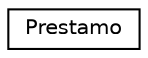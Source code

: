 digraph "Graphical Class Hierarchy"
{
 // LATEX_PDF_SIZE
  edge [fontname="Helvetica",fontsize="10",labelfontname="Helvetica",labelfontsize="10"];
  node [fontname="Helvetica",fontsize="10",shape=record];
  rankdir="LR";
  Node0 [label="Prestamo",height=0.2,width=0.4,color="black", fillcolor="white", style="filled",URL="$class_prestamo.html",tooltip="Clase Prestamo."];
}
